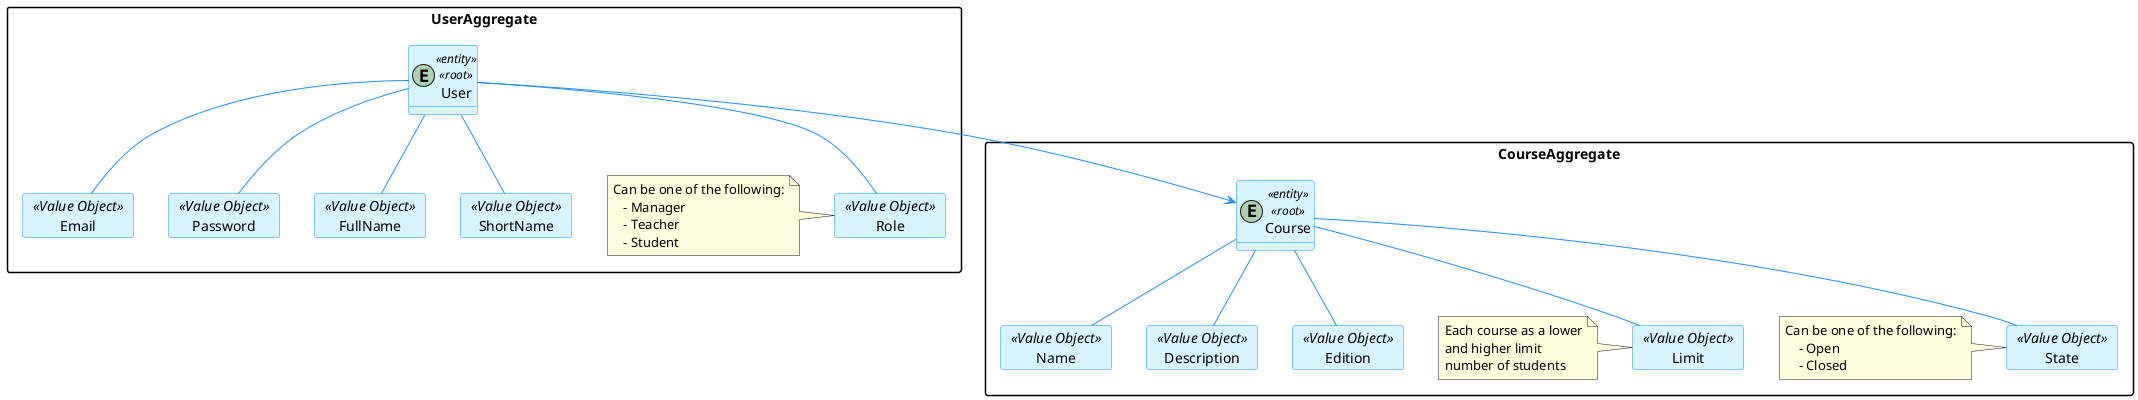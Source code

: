 @startuml "User and Course Aggregates"

hide methods

skinparam classAttributeIconSize 0

skinparam class {
    LifeLineBorderColor DodgerBlue
    LifeLineBackgroundColor APPLICATION
    BackgroundColor #D8F5FF
    ArrowColor DodgerBlue
    BorderColor DodgerBlue
}

skinparam packageStyle rectangle
skinparam card {
    LifeLineBorderColor DodgerBlue
    LifeLineBackgroundColor APPLICATION
    BackgroundColor #D8F5FF
    ArrowColor DodgerBlue
    BorderColor DodgerBlue
}


package UserAggregate{
    entity User <<entity>><<root>>

    card Email <<Value Object>>{
    }
    card Password <<Value Object>>{
    }
    card FullName <<Value Object>>{
    }
    card ShortName <<Value Object>>{
    }
    card Role <<Value Object>>{
    }

    User -- Email
    User -- Password
    User -- FullName
    User -- ShortName
    User -- Role

    note left of Role
         Can be one of the following:
            - Manager
            - Teacher
            - Student
    end note

}

package CourseAggregate{
    entity Course <<entity>><<root>>

    card Name <<Value Object>>{
    }
    card State <<Value Object>>{
    }
    card Description <<Value Object>>{
    }
    card Limit <<Value Object>>{
    }
    card Edition <<Value Object>>{
    }

    Course -- Name
    Course -- State
    Course -- Description
    Course -- Limit
    Course -- Edition

    note left of State
        Can be one of the following:
            - Open
            - Closed
    end note

    note left of Limit
        Each course as a lower
        and higher limit
        number of students
    end note
}

    User --> Course

@enduml